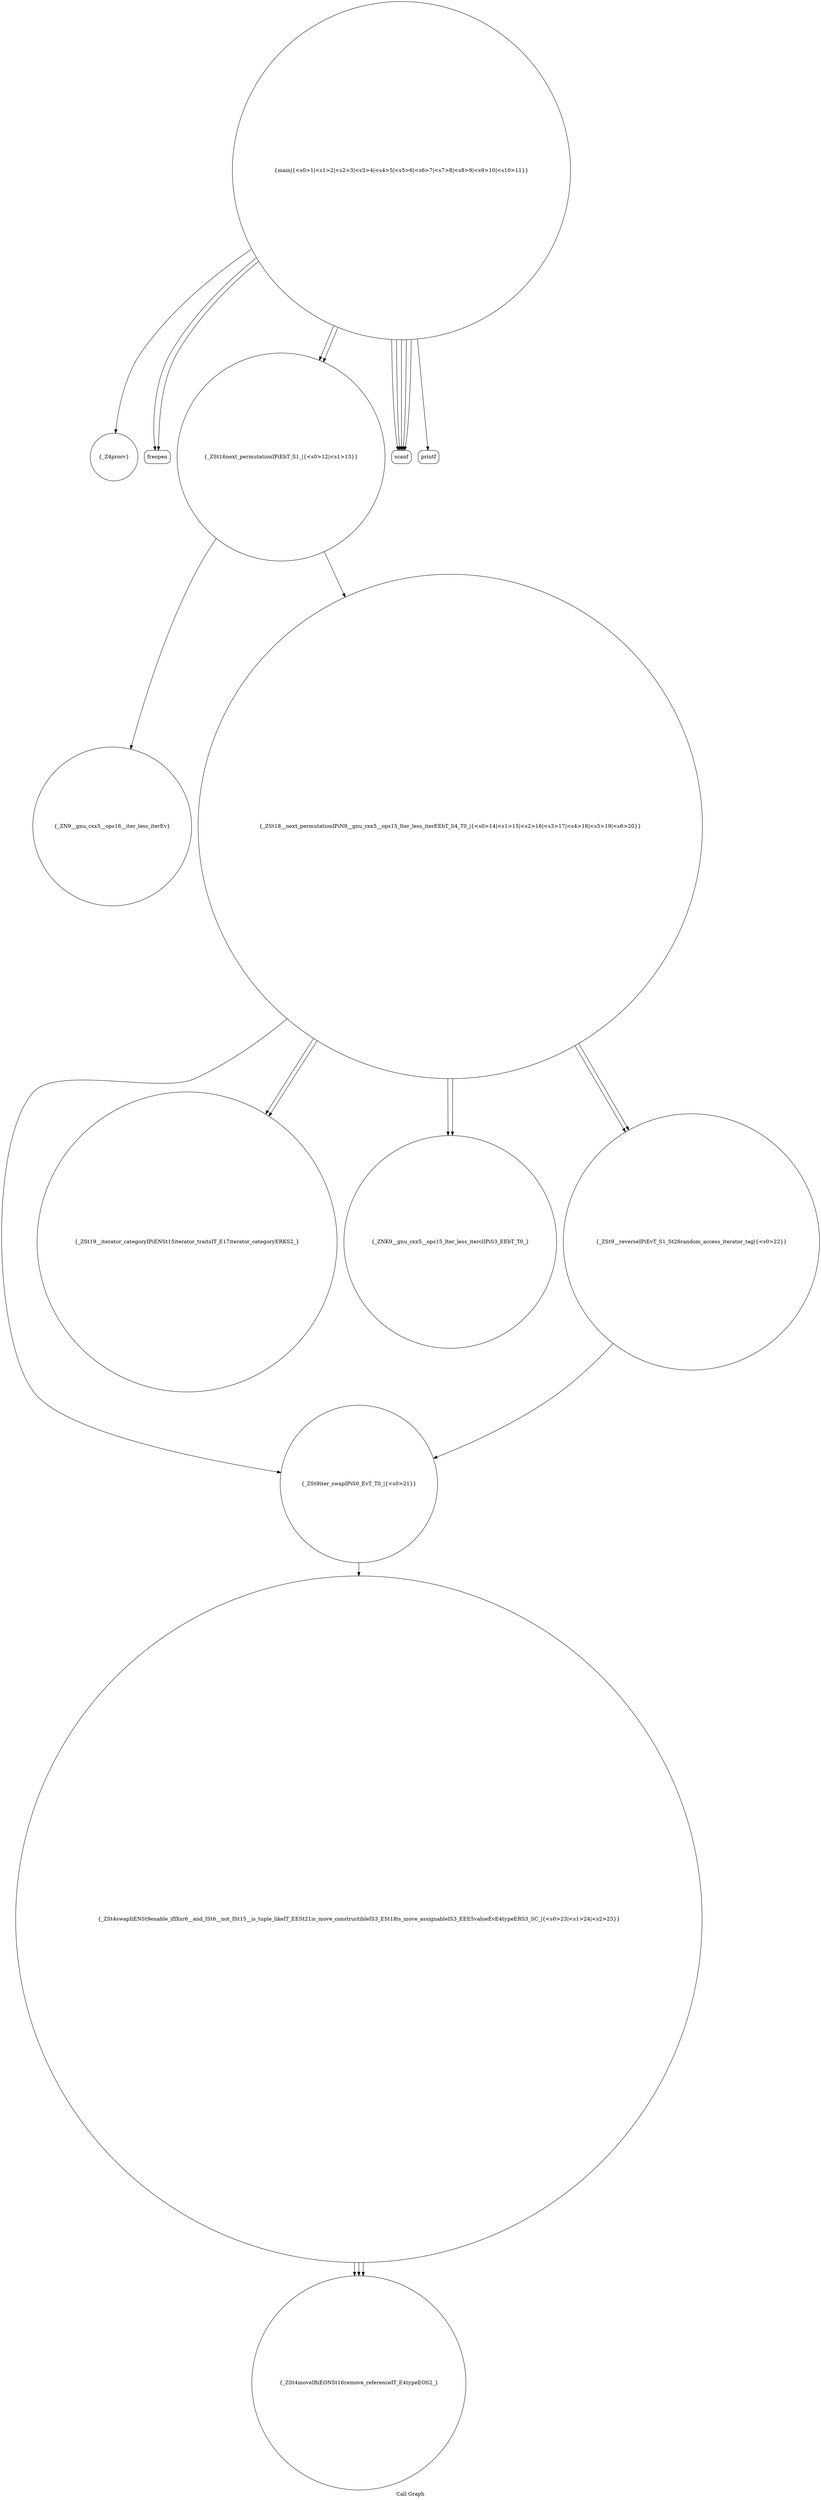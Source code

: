digraph "Call Graph" {
	label="Call Graph";

	Node0x55be60e66190 [shape=record,shape=circle,label="{_Z4procv}"];
	Node0x55be60e66920 [shape=record,shape=circle,label="{_ZN9__gnu_cxx5__ops16__iter_less_iterEv}"];
	Node0x55be60e666a0 [shape=record,shape=Mrecord,label="{freopen}"];
	Node0x55be60e66a20 [shape=record,shape=circle,label="{_ZSt9iter_swapIPiS0_EvT_T0_|{<s0>21}}"];
	Node0x55be60e66a20:s0 -> Node0x55be60e66ba0[color=black];
	Node0x55be60e667a0 [shape=record,shape=circle,label="{_ZSt16next_permutationIPiEbT_S1_|{<s0>12|<s1>13}}"];
	Node0x55be60e667a0:s0 -> Node0x55be60e66920[color=black];
	Node0x55be60e667a0:s1 -> Node0x55be60e668a0[color=black];
	Node0x55be60e66b20 [shape=record,shape=circle,label="{_ZSt19__iterator_categoryIPiENSt15iterator_traitsIT_E17iterator_categoryERKS2_}"];
	Node0x55be60e668a0 [shape=record,shape=circle,label="{_ZSt18__next_permutationIPiN9__gnu_cxx5__ops15_Iter_less_iterEEbT_S4_T0_|{<s0>14|<s1>15|<s2>16|<s3>17|<s4>18|<s5>19|<s6>20}}"];
	Node0x55be60e668a0:s0 -> Node0x55be60e669a0[color=black];
	Node0x55be60e668a0:s1 -> Node0x55be60e669a0[color=black];
	Node0x55be60e668a0:s2 -> Node0x55be60e66a20[color=black];
	Node0x55be60e668a0:s3 -> Node0x55be60e66b20[color=black];
	Node0x55be60e668a0:s4 -> Node0x55be60e66aa0[color=black];
	Node0x55be60e668a0:s5 -> Node0x55be60e66b20[color=black];
	Node0x55be60e668a0:s6 -> Node0x55be60e66aa0[color=black];
	Node0x55be60e66c20 [shape=record,shape=circle,label="{_ZSt4moveIRiEONSt16remove_referenceIT_E4typeEOS2_}"];
	Node0x55be60e66620 [shape=record,shape=circle,label="{main|{<s0>1|<s1>2|<s2>3|<s3>4|<s4>5|<s5>6|<s6>7|<s7>8|<s8>9|<s9>10|<s10>11}}"];
	Node0x55be60e66620:s0 -> Node0x55be60e666a0[color=black];
	Node0x55be60e66620:s1 -> Node0x55be60e666a0[color=black];
	Node0x55be60e66620:s2 -> Node0x55be60e66720[color=black];
	Node0x55be60e66620:s3 -> Node0x55be60e66720[color=black];
	Node0x55be60e66620:s4 -> Node0x55be60e66720[color=black];
	Node0x55be60e66620:s5 -> Node0x55be60e66720[color=black];
	Node0x55be60e66620:s6 -> Node0x55be60e66720[color=black];
	Node0x55be60e66620:s7 -> Node0x55be60e66190[color=black];
	Node0x55be60e66620:s8 -> Node0x55be60e667a0[color=black];
	Node0x55be60e66620:s9 -> Node0x55be60e667a0[color=black];
	Node0x55be60e66620:s10 -> Node0x55be60e66820[color=black];
	Node0x55be60e669a0 [shape=record,shape=circle,label="{_ZNK9__gnu_cxx5__ops15_Iter_less_iterclIPiS3_EEbT_T0_}"];
	Node0x55be60e66720 [shape=record,shape=Mrecord,label="{scanf}"];
	Node0x55be60e66aa0 [shape=record,shape=circle,label="{_ZSt9__reverseIPiEvT_S1_St26random_access_iterator_tag|{<s0>22}}"];
	Node0x55be60e66aa0:s0 -> Node0x55be60e66a20[color=black];
	Node0x55be60e66820 [shape=record,shape=Mrecord,label="{printf}"];
	Node0x55be60e66ba0 [shape=record,shape=circle,label="{_ZSt4swapIiENSt9enable_ifIXsr6__and_ISt6__not_ISt15__is_tuple_likeIT_EESt21is_move_constructibleIS3_ESt18is_move_assignableIS3_EEE5valueEvE4typeERS3_SC_|{<s0>23|<s1>24|<s2>25}}"];
	Node0x55be60e66ba0:s0 -> Node0x55be60e66c20[color=black];
	Node0x55be60e66ba0:s1 -> Node0x55be60e66c20[color=black];
	Node0x55be60e66ba0:s2 -> Node0x55be60e66c20[color=black];
}
